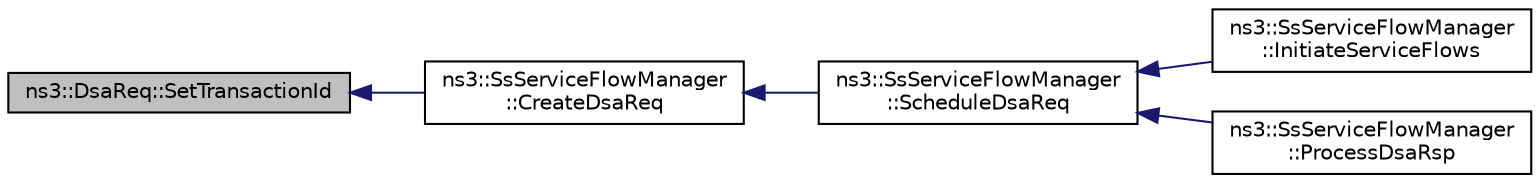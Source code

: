 digraph "ns3::DsaReq::SetTransactionId"
{
  edge [fontname="Helvetica",fontsize="10",labelfontname="Helvetica",labelfontsize="10"];
  node [fontname="Helvetica",fontsize="10",shape=record];
  rankdir="LR";
  Node1 [label="ns3::DsaReq::SetTransactionId",height=0.2,width=0.4,color="black", fillcolor="grey75", style="filled", fontcolor="black"];
  Node1 -> Node2 [dir="back",color="midnightblue",fontsize="10",style="solid"];
  Node2 [label="ns3::SsServiceFlowManager\l::CreateDsaReq",height=0.2,width=0.4,color="black", fillcolor="white", style="filled",URL="$d4/dc3/classns3_1_1SsServiceFlowManager.html#a7adde8a20398dd4602777ca8ff64a4e9"];
  Node2 -> Node3 [dir="back",color="midnightblue",fontsize="10",style="solid"];
  Node3 [label="ns3::SsServiceFlowManager\l::ScheduleDsaReq",height=0.2,width=0.4,color="black", fillcolor="white", style="filled",URL="$d4/dc3/classns3_1_1SsServiceFlowManager.html#a052a9d96dea7f79a7408d19a9a20b875"];
  Node3 -> Node4 [dir="back",color="midnightblue",fontsize="10",style="solid"];
  Node4 [label="ns3::SsServiceFlowManager\l::InitiateServiceFlows",height=0.2,width=0.4,color="black", fillcolor="white", style="filled",URL="$d4/dc3/classns3_1_1SsServiceFlowManager.html#a8cc3878dd2f5b51c1d25624117072257",tooltip="Initiate service flows. "];
  Node3 -> Node5 [dir="back",color="midnightblue",fontsize="10",style="solid"];
  Node5 [label="ns3::SsServiceFlowManager\l::ProcessDsaRsp",height=0.2,width=0.4,color="black", fillcolor="white", style="filled",URL="$d4/dc3/classns3_1_1SsServiceFlowManager.html#a0d610f8ac8628def7125bfcf32e8b3c1"];
}
